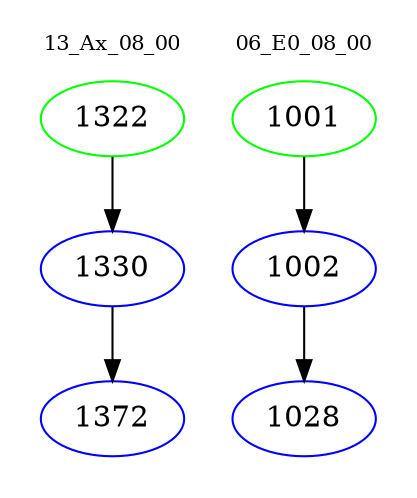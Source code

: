 digraph{
subgraph cluster_0 {
color = white
label = "13_Ax_08_00";
fontsize=10;
T0_1322 [label="1322", color="green"]
T0_1322 -> T0_1330 [color="black"]
T0_1330 [label="1330", color="blue"]
T0_1330 -> T0_1372 [color="black"]
T0_1372 [label="1372", color="blue"]
}
subgraph cluster_1 {
color = white
label = "06_E0_08_00";
fontsize=10;
T1_1001 [label="1001", color="green"]
T1_1001 -> T1_1002 [color="black"]
T1_1002 [label="1002", color="blue"]
T1_1002 -> T1_1028 [color="black"]
T1_1028 [label="1028", color="blue"]
}
}
